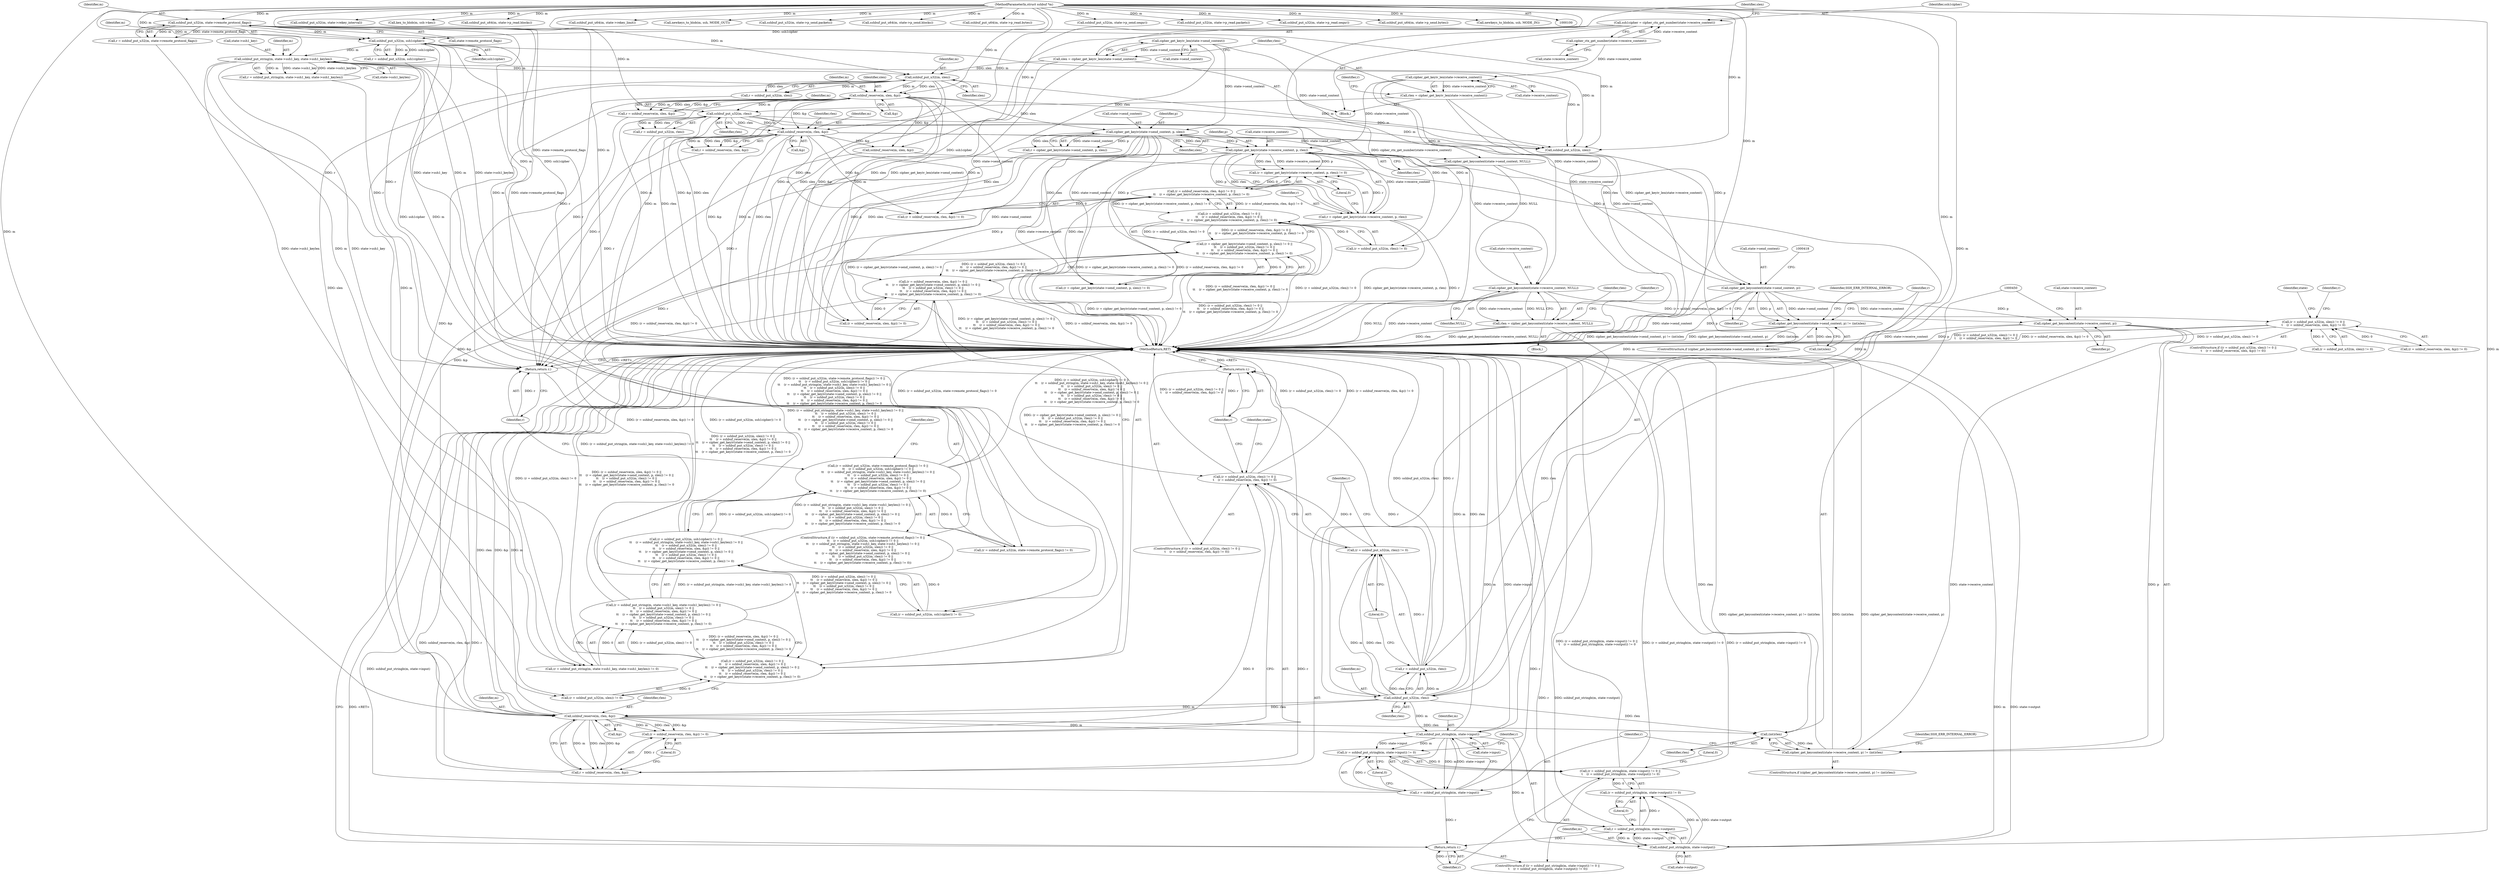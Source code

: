 digraph "0_src_3095060f479b86288e31c79ecbc5131a66bcd2f9_5@pointer" {
"1000219" [label="(Call,cipher_get_keyiv(state->receive_context, p, rlen))"];
"1000133" [label="(Call,cipher_get_keyiv_len(state->receive_context))"];
"1000121" [label="(Call,cipher_ctx_get_number(state->receive_context))"];
"1000191" [label="(Call,cipher_get_keyiv(state->send_context, p, slen))"];
"1000127" [label="(Call,cipher_get_keyiv_len(state->send_context))"];
"1000181" [label="(Call,sshbuf_reserve(m, slen, &p))"];
"1000173" [label="(Call,sshbuf_put_u32(m, slen))"];
"1000160" [label="(Call,sshbuf_put_string(m, state->ssh1_key, state->ssh1_keylen))"];
"1000152" [label="(Call,sshbuf_put_u32(m, ssh1cipher))"];
"1000142" [label="(Call,sshbuf_put_u32(m, state->remote_protocol_flags))"];
"1000102" [label="(MethodParameterIn,struct sshbuf *m)"];
"1000119" [label="(Call,ssh1cipher = cipher_ctx_get_number(state->receive_context))"];
"1000125" [label="(Call,slen = cipher_get_keyiv_len(state->send_context))"];
"1000210" [label="(Call,sshbuf_reserve(m, rlen, &p))"];
"1000202" [label="(Call,sshbuf_put_u32(m, rlen))"];
"1000131" [label="(Call,rlen = cipher_get_keyiv_len(state->receive_context))"];
"1000216" [label="(Call,(r = cipher_get_keyiv(state->receive_context, p, rlen)) != 0)"];
"1000206" [label="(Call,(r = sshbuf_reserve(m, rlen, &p)) != 0 ||\n\t\t    (r = cipher_get_keyiv(state->receive_context, p, rlen)) != 0)"];
"1000198" [label="(Call,(r = sshbuf_put_u32(m, rlen)) != 0 ||\n\t\t    (r = sshbuf_reserve(m, rlen, &p)) != 0 ||\n\t\t    (r = cipher_get_keyiv(state->receive_context, p, rlen)) != 0)"];
"1000187" [label="(Call,(r = cipher_get_keyiv(state->send_context, p, slen)) != 0 ||\n\t\t    (r = sshbuf_put_u32(m, rlen)) != 0 ||\n\t\t    (r = sshbuf_reserve(m, rlen, &p)) != 0 ||\n\t\t    (r = cipher_get_keyiv(state->receive_context, p, rlen)) != 0)"];
"1000177" [label="(Call,(r = sshbuf_reserve(m, slen, &p)) != 0 ||\n\t\t    (r = cipher_get_keyiv(state->send_context, p, slen)) != 0 ||\n\t\t    (r = sshbuf_put_u32(m, rlen)) != 0 ||\n\t\t    (r = sshbuf_reserve(m, rlen, &p)) != 0 ||\n\t\t    (r = cipher_get_keyiv(state->receive_context, p, rlen)) != 0)"];
"1000169" [label="(Call,(r = sshbuf_put_u32(m, slen)) != 0 ||\n\t\t    (r = sshbuf_reserve(m, slen, &p)) != 0 ||\n\t\t    (r = cipher_get_keyiv(state->send_context, p, slen)) != 0 ||\n\t\t    (r = sshbuf_put_u32(m, rlen)) != 0 ||\n\t\t    (r = sshbuf_reserve(m, rlen, &p)) != 0 ||\n\t\t    (r = cipher_get_keyiv(state->receive_context, p, rlen)) != 0)"];
"1000156" [label="(Call,(r = sshbuf_put_string(m, state->ssh1_key, state->ssh1_keylen)) != 0 ||\n\t\t    (r = sshbuf_put_u32(m, slen)) != 0 ||\n\t\t    (r = sshbuf_reserve(m, slen, &p)) != 0 ||\n\t\t    (r = cipher_get_keyiv(state->send_context, p, slen)) != 0 ||\n\t\t    (r = sshbuf_put_u32(m, rlen)) != 0 ||\n\t\t    (r = sshbuf_reserve(m, rlen, &p)) != 0 ||\n\t\t    (r = cipher_get_keyiv(state->receive_context, p, rlen)) != 0)"];
"1000148" [label="(Call,(r = sshbuf_put_u32(m, ssh1cipher)) != 0 ||\n\t\t    (r = sshbuf_put_string(m, state->ssh1_key, state->ssh1_keylen)) != 0 ||\n\t\t    (r = sshbuf_put_u32(m, slen)) != 0 ||\n\t\t    (r = sshbuf_reserve(m, slen, &p)) != 0 ||\n\t\t    (r = cipher_get_keyiv(state->send_context, p, slen)) != 0 ||\n\t\t    (r = sshbuf_put_u32(m, rlen)) != 0 ||\n\t\t    (r = sshbuf_reserve(m, rlen, &p)) != 0 ||\n\t\t    (r = cipher_get_keyiv(state->receive_context, p, rlen)) != 0)"];
"1000138" [label="(Call,(r = sshbuf_put_u32(m, state->remote_protocol_flags)) != 0 ||\n\t\t    (r = sshbuf_put_u32(m, ssh1cipher)) != 0 ||\n\t\t    (r = sshbuf_put_string(m, state->ssh1_key, state->ssh1_keylen)) != 0 ||\n\t\t    (r = sshbuf_put_u32(m, slen)) != 0 ||\n\t\t    (r = sshbuf_reserve(m, slen, &p)) != 0 ||\n\t\t    (r = cipher_get_keyiv(state->send_context, p, slen)) != 0 ||\n\t\t    (r = sshbuf_put_u32(m, rlen)) != 0 ||\n\t\t    (r = sshbuf_reserve(m, rlen, &p)) != 0 ||\n\t\t    (r = cipher_get_keyiv(state->receive_context, p, rlen)) != 0)"];
"1000391" [label="(Call,(r = sshbuf_put_u32(m, slen)) != 0 ||\n\t    (r = sshbuf_reserve(m, slen, &p)) != 0)"];
"1000423" [label="(Call,(r = sshbuf_put_u32(m, rlen)) != 0 ||\n\t    (r = sshbuf_reserve(m, rlen, &p)) != 0)"];
"1000217" [label="(Call,r = cipher_get_keyiv(state->receive_context, p, rlen))"];
"1000226" [label="(Return,return r;)"];
"1000385" [label="(Call,cipher_get_keycontext(state->receive_context, NULL))"];
"1000383" [label="(Call,rlen = cipher_get_keycontext(state->receive_context, NULL))"];
"1000427" [label="(Call,sshbuf_put_u32(m, rlen))"];
"1000424" [label="(Call,(r = sshbuf_put_u32(m, rlen)) != 0)"];
"1000425" [label="(Call,r = sshbuf_put_u32(m, rlen))"];
"1000440" [label="(Return,return r;)"];
"1000434" [label="(Call,sshbuf_reserve(m, rlen, &p))"];
"1000431" [label="(Call,(r = sshbuf_reserve(m, rlen, &p)) != 0)"];
"1000432" [label="(Call,r = sshbuf_reserve(m, rlen, &p))"];
"1000449" [label="(Call,(int)rlen)"];
"1000443" [label="(Call,cipher_get_keycontext(state->receive_context, p) != (int)rlen)"];
"1000459" [label="(Call,sshbuf_put_stringb(m, state->input))"];
"1000456" [label="(Call,(r = sshbuf_put_stringb(m, state->input)) != 0)"];
"1000455" [label="(Call,(r = sshbuf_put_stringb(m, state->input)) != 0 ||\n \t    (r = sshbuf_put_stringb(m, state->output)) != 0)"];
"1000457" [label="(Call,r = sshbuf_put_stringb(m, state->input))"];
"1000474" [label="(Return,return r;)"];
"1000468" [label="(Call,sshbuf_put_stringb(m, state->output))"];
"1000465" [label="(Call,(r = sshbuf_put_stringb(m, state->output)) != 0)"];
"1000466" [label="(Call,r = sshbuf_put_stringb(m, state->output))"];
"1000444" [label="(Call,cipher_get_keycontext(state->receive_context, p))"];
"1000412" [label="(Call,cipher_get_keycontext(state->send_context, p))"];
"1000411" [label="(Call,cipher_get_keycontext(state->send_context, p) != (int)slen)"];
"1000157" [label="(Call,(r = sshbuf_put_string(m, state->ssh1_key, state->ssh1_keylen)) != 0)"];
"1000441" [label="(Identifier,r)"];
"1000448" [label="(Identifier,p)"];
"1000137" [label="(ControlStructure,if ((r = sshbuf_put_u32(m, state->remote_protocol_flags)) != 0 ||\n\t\t    (r = sshbuf_put_u32(m, ssh1cipher)) != 0 ||\n\t\t    (r = sshbuf_put_string(m, state->ssh1_key, state->ssh1_keylen)) != 0 ||\n\t\t    (r = sshbuf_put_u32(m, slen)) != 0 ||\n\t\t    (r = sshbuf_reserve(m, slen, &p)) != 0 ||\n\t\t    (r = cipher_get_keyiv(state->send_context, p, slen)) != 0 ||\n\t\t    (r = sshbuf_put_u32(m, rlen)) != 0 ||\n\t\t    (r = sshbuf_reserve(m, rlen, &p)) != 0 ||\n\t\t    (r = cipher_get_keyiv(state->receive_context, p, rlen)) != 0))"];
"1000411" [label="(Call,cipher_get_keycontext(state->send_context, p) != (int)slen)"];
"1000148" [label="(Call,(r = sshbuf_put_u32(m, ssh1cipher)) != 0 ||\n\t\t    (r = sshbuf_put_string(m, state->ssh1_key, state->ssh1_keylen)) != 0 ||\n\t\t    (r = sshbuf_put_u32(m, slen)) != 0 ||\n\t\t    (r = sshbuf_reserve(m, slen, &p)) != 0 ||\n\t\t    (r = cipher_get_keyiv(state->send_context, p, slen)) != 0 ||\n\t\t    (r = sshbuf_put_u32(m, rlen)) != 0 ||\n\t\t    (r = sshbuf_reserve(m, rlen, &p)) != 0 ||\n\t\t    (r = cipher_get_keyiv(state->receive_context, p, rlen)) != 0)"];
"1000179" [label="(Call,r = sshbuf_reserve(m, slen, &p))"];
"1000227" [label="(Identifier,r)"];
"1000467" [label="(Identifier,r)"];
"1000385" [label="(Call,cipher_get_keycontext(state->receive_context, NULL))"];
"1000273" [label="(Call,sshbuf_put_u32(m, state->rekey_interval))"];
"1000413" [label="(Call,state->send_context)"];
"1000133" [label="(Call,cipher_get_keyiv_len(state->receive_context))"];
"1000165" [label="(Call,state->ssh1_keylen)"];
"1000174" [label="(Identifier,m)"];
"1000423" [label="(Call,(r = sshbuf_put_u32(m, rlen)) != 0 ||\n\t    (r = sshbuf_reserve(m, rlen, &p)) != 0)"];
"1000235" [label="(Call,kex_to_blob(m, ssh->kex))"];
"1000469" [label="(Identifier,m)"];
"1000103" [label="(Block,)"];
"1000343" [label="(Call,sshbuf_put_u64(m, state->p_read.blocks))"];
"1000208" [label="(Call,r = sshbuf_reserve(m, rlen, &p))"];
"1000173" [label="(Call,sshbuf_put_u32(m, slen))"];
"1000150" [label="(Call,r = sshbuf_put_u32(m, ssh1cipher))"];
"1000118" [label="(Block,)"];
"1000389" [label="(Identifier,NULL)"];
"1000459" [label="(Call,sshbuf_put_stringb(m, state->input))"];
"1000474" [label="(Return,return r;)"];
"1000182" [label="(Identifier,m)"];
"1000139" [label="(Call,(r = sshbuf_put_u32(m, state->remote_protocol_flags)) != 0)"];
"1000218" [label="(Identifier,r)"];
"1000223" [label="(Identifier,p)"];
"1000162" [label="(Call,state->ssh1_key)"];
"1000402" [label="(Call,sshbuf_reserve(m, slen, &p))"];
"1000126" [label="(Identifier,slen)"];
"1000138" [label="(Call,(r = sshbuf_put_u32(m, state->remote_protocol_flags)) != 0 ||\n\t\t    (r = sshbuf_put_u32(m, ssh1cipher)) != 0 ||\n\t\t    (r = sshbuf_put_string(m, state->ssh1_key, state->ssh1_keylen)) != 0 ||\n\t\t    (r = sshbuf_put_u32(m, slen)) != 0 ||\n\t\t    (r = sshbuf_reserve(m, slen, &p)) != 0 ||\n\t\t    (r = cipher_get_keyiv(state->send_context, p, slen)) != 0 ||\n\t\t    (r = sshbuf_put_u32(m, rlen)) != 0 ||\n\t\t    (r = sshbuf_reserve(m, rlen, &p)) != 0 ||\n\t\t    (r = cipher_get_keyiv(state->receive_context, p, rlen)) != 0)"];
"1000445" [label="(Call,state->receive_context)"];
"1000456" [label="(Call,(r = sshbuf_put_stringb(m, state->input)) != 0)"];
"1000383" [label="(Call,rlen = cipher_get_keycontext(state->receive_context, NULL))"];
"1000454" [label="(ControlStructure,if ((r = sshbuf_put_stringb(m, state->input)) != 0 ||\n \t    (r = sshbuf_put_stringb(m, state->output)) != 0))"];
"1000394" [label="(Identifier,r)"];
"1000465" [label="(Call,(r = sshbuf_put_stringb(m, state->output)) != 0)"];
"1000169" [label="(Call,(r = sshbuf_put_u32(m, slen)) != 0 ||\n\t\t    (r = sshbuf_reserve(m, slen, &p)) != 0 ||\n\t\t    (r = cipher_get_keyiv(state->send_context, p, slen)) != 0 ||\n\t\t    (r = sshbuf_put_u32(m, rlen)) != 0 ||\n\t\t    (r = sshbuf_reserve(m, rlen, &p)) != 0 ||\n\t\t    (r = cipher_get_keyiv(state->receive_context, p, rlen)) != 0)"];
"1000160" [label="(Call,sshbuf_put_string(m, state->ssh1_key, state->ssh1_keylen))"];
"1000263" [label="(Call,sshbuf_put_u64(m, state->rekey_limit))"];
"1000390" [label="(ControlStructure,if ((r = sshbuf_put_u32(m, slen)) != 0 ||\n\t    (r = sshbuf_reserve(m, slen, &p)) != 0))"];
"1000217" [label="(Call,r = cipher_get_keyiv(state->receive_context, p, rlen))"];
"1000461" [label="(Call,state->input)"];
"1000125" [label="(Call,slen = cipher_get_keyiv_len(state->send_context))"];
"1000245" [label="(Call,newkeys_to_blob(m, ssh, MODE_OUT))"];
"1000204" [label="(Identifier,rlen)"];
"1000161" [label="(Identifier,m)"];
"1000449" [label="(Call,(int)rlen)"];
"1000437" [label="(Call,&p)"];
"1000127" [label="(Call,cipher_get_keyiv_len(state->send_context))"];
"1000196" [label="(Identifier,slen)"];
"1000181" [label="(Call,sshbuf_reserve(m, slen, &p))"];
"1000212" [label="(Identifier,rlen)"];
"1000191" [label="(Call,cipher_get_keyiv(state->send_context, p, slen))"];
"1000307" [label="(Call,sshbuf_put_u32(m, state->p_send.packets))"];
"1000295" [label="(Call,sshbuf_put_u64(m, state->p_send.blocks))"];
"1000225" [label="(Literal,0)"];
"1000195" [label="(Identifier,p)"];
"1000477" [label="(Literal,0)"];
"1000156" [label="(Call,(r = sshbuf_put_string(m, state->ssh1_key, state->ssh1_keylen)) != 0 ||\n\t\t    (r = sshbuf_put_u32(m, slen)) != 0 ||\n\t\t    (r = sshbuf_reserve(m, slen, &p)) != 0 ||\n\t\t    (r = cipher_get_keyiv(state->send_context, p, slen)) != 0 ||\n\t\t    (r = sshbuf_put_u32(m, rlen)) != 0 ||\n\t\t    (r = sshbuf_reserve(m, rlen, &p)) != 0 ||\n\t\t    (r = cipher_get_keyiv(state->receive_context, p, rlen)) != 0)"];
"1000473" [label="(Literal,0)"];
"1000203" [label="(Identifier,m)"];
"1000421" [label="(Identifier,SSH_ERR_INTERNAL_ERROR)"];
"1000170" [label="(Call,(r = sshbuf_put_u32(m, slen)) != 0)"];
"1000377" [label="(Identifier,slen)"];
"1000192" [label="(Call,state->send_context)"];
"1000444" [label="(Call,cipher_get_keycontext(state->receive_context, p))"];
"1000140" [label="(Call,r = sshbuf_put_u32(m, state->remote_protocol_flags))"];
"1000436" [label="(Identifier,rlen)"];
"1000158" [label="(Call,r = sshbuf_put_string(m, state->ssh1_key, state->ssh1_keylen))"];
"1000460" [label="(Identifier,m)"];
"1000141" [label="(Identifier,r)"];
"1000202" [label="(Call,sshbuf_put_u32(m, rlen))"];
"1000153" [label="(Identifier,m)"];
"1000171" [label="(Call,r = sshbuf_put_u32(m, slen))"];
"1000149" [label="(Call,(r = sshbuf_put_u32(m, ssh1cipher)) != 0)"];
"1000122" [label="(Call,state->receive_context)"];
"1000210" [label="(Call,sshbuf_reserve(m, rlen, &p))"];
"1000154" [label="(Identifier,ssh1cipher)"];
"1000428" [label="(Identifier,m)"];
"1000102" [label="(MethodParameterIn,struct sshbuf *m)"];
"1000134" [label="(Call,state->receive_context)"];
"1000143" [label="(Identifier,m)"];
"1000366" [label="(Call,sshbuf_put_u64(m, state->p_read.bytes))"];
"1000219" [label="(Call,cipher_get_keyiv(state->receive_context, p, rlen))"];
"1000422" [label="(ControlStructure,if ((r = sshbuf_put_u32(m, rlen)) != 0 ||\n\t    (r = sshbuf_reserve(m, rlen, &p)) != 0))"];
"1000470" [label="(Call,state->output)"];
"1000442" [label="(ControlStructure,if (cipher_get_keycontext(state->receive_context, p) != (int)rlen))"];
"1000283" [label="(Call,sshbuf_put_u32(m, state->p_send.seqnr))"];
"1000431" [label="(Call,(r = sshbuf_reserve(m, rlen, &p)) != 0)"];
"1000120" [label="(Identifier,ssh1cipher)"];
"1000391" [label="(Call,(r = sshbuf_put_u32(m, slen)) != 0 ||\n\t    (r = sshbuf_reserve(m, slen, &p)) != 0)"];
"1000414" [label="(Identifier,state)"];
"1000189" [label="(Call,r = cipher_get_keyiv(state->send_context, p, slen))"];
"1000142" [label="(Call,sshbuf_put_u32(m, state->remote_protocol_flags))"];
"1000198" [label="(Call,(r = sshbuf_put_u32(m, rlen)) != 0 ||\n\t\t    (r = sshbuf_reserve(m, rlen, &p)) != 0 ||\n\t\t    (r = cipher_get_keyiv(state->receive_context, p, rlen)) != 0)"];
"1000432" [label="(Call,r = sshbuf_reserve(m, rlen, &p))"];
"1000424" [label="(Call,(r = sshbuf_put_u32(m, rlen)) != 0)"];
"1000152" [label="(Call,sshbuf_put_u32(m, ssh1cipher))"];
"1000426" [label="(Identifier,r)"];
"1000458" [label="(Identifier,r)"];
"1000427" [label="(Call,sshbuf_put_u32(m, rlen))"];
"1000440" [label="(Return,return r;)"];
"1000121" [label="(Call,cipher_ctx_get_number(state->receive_context))"];
"1000119" [label="(Call,ssh1cipher = cipher_ctx_get_number(state->receive_context))"];
"1000434" [label="(Call,sshbuf_reserve(m, rlen, &p))"];
"1000183" [label="(Identifier,slen)"];
"1000386" [label="(Call,state->receive_context)"];
"1000451" [label="(Identifier,rlen)"];
"1000384" [label="(Identifier,rlen)"];
"1000466" [label="(Call,r = sshbuf_put_stringb(m, state->output))"];
"1000211" [label="(Identifier,m)"];
"1000128" [label="(Call,state->send_context)"];
"1000206" [label="(Call,(r = sshbuf_reserve(m, rlen, &p)) != 0 ||\n\t\t    (r = cipher_get_keyiv(state->receive_context, p, rlen)) != 0)"];
"1000453" [label="(Identifier,SSH_ERR_INTERNAL_ERROR)"];
"1000392" [label="(Call,(r = sshbuf_put_u32(m, slen)) != 0)"];
"1000410" [label="(ControlStructure,if (cipher_get_keycontext(state->send_context, p) != (int)slen))"];
"1000184" [label="(Call,&p)"];
"1000429" [label="(Identifier,rlen)"];
"1000213" [label="(Call,&p)"];
"1000455" [label="(Call,(r = sshbuf_put_stringb(m, state->input)) != 0 ||\n \t    (r = sshbuf_put_stringb(m, state->output)) != 0)"];
"1000224" [label="(Identifier,rlen)"];
"1000443" [label="(Call,cipher_get_keycontext(state->receive_context, p) != (int)rlen)"];
"1000226" [label="(Return,return r;)"];
"1000355" [label="(Call,sshbuf_put_u32(m, state->p_read.packets))"];
"1000433" [label="(Identifier,r)"];
"1000216" [label="(Call,(r = cipher_get_keyiv(state->receive_context, p, rlen)) != 0)"];
"1000425" [label="(Call,r = sshbuf_put_u32(m, rlen))"];
"1000439" [label="(Literal,0)"];
"1000178" [label="(Call,(r = sshbuf_reserve(m, slen, &p)) != 0)"];
"1000478" [label="(MethodReturn,RET)"];
"1000475" [label="(Identifier,r)"];
"1000132" [label="(Identifier,rlen)"];
"1000199" [label="(Call,(r = sshbuf_put_u32(m, rlen)) != 0)"];
"1000446" [label="(Identifier,state)"];
"1000144" [label="(Call,state->remote_protocol_flags)"];
"1000177" [label="(Call,(r = sshbuf_reserve(m, slen, &p)) != 0 ||\n\t\t    (r = cipher_get_keyiv(state->send_context, p, slen)) != 0 ||\n\t\t    (r = sshbuf_put_u32(m, rlen)) != 0 ||\n\t\t    (r = sshbuf_reserve(m, rlen, &p)) != 0 ||\n\t\t    (r = cipher_get_keyiv(state->receive_context, p, rlen)) != 0)"];
"1000399" [label="(Call,(r = sshbuf_reserve(m, slen, &p)) != 0)"];
"1000188" [label="(Call,(r = cipher_get_keyiv(state->send_context, p, slen)) != 0)"];
"1000464" [label="(Literal,0)"];
"1000417" [label="(Call,(int)slen)"];
"1000409" [label="(Identifier,r)"];
"1000187" [label="(Call,(r = cipher_get_keyiv(state->send_context, p, slen)) != 0 ||\n\t\t    (r = sshbuf_put_u32(m, rlen)) != 0 ||\n\t\t    (r = sshbuf_reserve(m, rlen, &p)) != 0 ||\n\t\t    (r = cipher_get_keyiv(state->receive_context, p, rlen)) != 0)"];
"1000131" [label="(Call,rlen = cipher_get_keyiv_len(state->receive_context))"];
"1000220" [label="(Call,state->receive_context)"];
"1000200" [label="(Call,r = sshbuf_put_u32(m, rlen))"];
"1000430" [label="(Literal,0)"];
"1000207" [label="(Call,(r = sshbuf_reserve(m, rlen, &p)) != 0)"];
"1000416" [label="(Identifier,p)"];
"1000175" [label="(Identifier,slen)"];
"1000331" [label="(Call,sshbuf_put_u32(m, state->p_read.seqnr))"];
"1000412" [label="(Call,cipher_get_keycontext(state->send_context, p))"];
"1000468" [label="(Call,sshbuf_put_stringb(m, state->output))"];
"1000395" [label="(Call,sshbuf_put_u32(m, slen))"];
"1000378" [label="(Call,cipher_get_keycontext(state->send_context, NULL))"];
"1000435" [label="(Identifier,m)"];
"1000319" [label="(Call,sshbuf_put_u64(m, state->p_send.bytes))"];
"1000254" [label="(Call,newkeys_to_blob(m, ssh, MODE_IN))"];
"1000457" [label="(Call,r = sshbuf_put_stringb(m, state->input))"];
"1000219" -> "1000217"  [label="AST: "];
"1000219" -> "1000224"  [label="CFG: "];
"1000220" -> "1000219"  [label="AST: "];
"1000223" -> "1000219"  [label="AST: "];
"1000224" -> "1000219"  [label="AST: "];
"1000217" -> "1000219"  [label="CFG: "];
"1000219" -> "1000478"  [label="DDG: p"];
"1000219" -> "1000478"  [label="DDG: state->receive_context"];
"1000219" -> "1000478"  [label="DDG: rlen"];
"1000219" -> "1000216"  [label="DDG: state->receive_context"];
"1000219" -> "1000216"  [label="DDG: p"];
"1000219" -> "1000216"  [label="DDG: rlen"];
"1000219" -> "1000217"  [label="DDG: state->receive_context"];
"1000219" -> "1000217"  [label="DDG: p"];
"1000219" -> "1000217"  [label="DDG: rlen"];
"1000133" -> "1000219"  [label="DDG: state->receive_context"];
"1000191" -> "1000219"  [label="DDG: p"];
"1000210" -> "1000219"  [label="DDG: rlen"];
"1000219" -> "1000385"  [label="DDG: state->receive_context"];
"1000219" -> "1000412"  [label="DDG: p"];
"1000133" -> "1000131"  [label="AST: "];
"1000133" -> "1000134"  [label="CFG: "];
"1000134" -> "1000133"  [label="AST: "];
"1000131" -> "1000133"  [label="CFG: "];
"1000133" -> "1000478"  [label="DDG: state->receive_context"];
"1000133" -> "1000131"  [label="DDG: state->receive_context"];
"1000121" -> "1000133"  [label="DDG: state->receive_context"];
"1000133" -> "1000385"  [label="DDG: state->receive_context"];
"1000121" -> "1000119"  [label="AST: "];
"1000121" -> "1000122"  [label="CFG: "];
"1000122" -> "1000121"  [label="AST: "];
"1000119" -> "1000121"  [label="CFG: "];
"1000121" -> "1000119"  [label="DDG: state->receive_context"];
"1000191" -> "1000189"  [label="AST: "];
"1000191" -> "1000196"  [label="CFG: "];
"1000192" -> "1000191"  [label="AST: "];
"1000195" -> "1000191"  [label="AST: "];
"1000196" -> "1000191"  [label="AST: "];
"1000189" -> "1000191"  [label="CFG: "];
"1000191" -> "1000478"  [label="DDG: p"];
"1000191" -> "1000478"  [label="DDG: slen"];
"1000191" -> "1000478"  [label="DDG: state->send_context"];
"1000191" -> "1000188"  [label="DDG: state->send_context"];
"1000191" -> "1000188"  [label="DDG: p"];
"1000191" -> "1000188"  [label="DDG: slen"];
"1000191" -> "1000189"  [label="DDG: state->send_context"];
"1000191" -> "1000189"  [label="DDG: p"];
"1000191" -> "1000189"  [label="DDG: slen"];
"1000127" -> "1000191"  [label="DDG: state->send_context"];
"1000181" -> "1000191"  [label="DDG: slen"];
"1000191" -> "1000378"  [label="DDG: state->send_context"];
"1000191" -> "1000412"  [label="DDG: p"];
"1000127" -> "1000125"  [label="AST: "];
"1000127" -> "1000128"  [label="CFG: "];
"1000128" -> "1000127"  [label="AST: "];
"1000125" -> "1000127"  [label="CFG: "];
"1000127" -> "1000478"  [label="DDG: state->send_context"];
"1000127" -> "1000125"  [label="DDG: state->send_context"];
"1000127" -> "1000378"  [label="DDG: state->send_context"];
"1000181" -> "1000179"  [label="AST: "];
"1000181" -> "1000184"  [label="CFG: "];
"1000182" -> "1000181"  [label="AST: "];
"1000183" -> "1000181"  [label="AST: "];
"1000184" -> "1000181"  [label="AST: "];
"1000179" -> "1000181"  [label="CFG: "];
"1000181" -> "1000478"  [label="DDG: m"];
"1000181" -> "1000478"  [label="DDG: &p"];
"1000181" -> "1000478"  [label="DDG: slen"];
"1000181" -> "1000178"  [label="DDG: m"];
"1000181" -> "1000178"  [label="DDG: slen"];
"1000181" -> "1000178"  [label="DDG: &p"];
"1000181" -> "1000179"  [label="DDG: m"];
"1000181" -> "1000179"  [label="DDG: slen"];
"1000181" -> "1000179"  [label="DDG: &p"];
"1000173" -> "1000181"  [label="DDG: m"];
"1000173" -> "1000181"  [label="DDG: slen"];
"1000102" -> "1000181"  [label="DDG: m"];
"1000181" -> "1000202"  [label="DDG: m"];
"1000181" -> "1000210"  [label="DDG: &p"];
"1000181" -> "1000395"  [label="DDG: m"];
"1000181" -> "1000402"  [label="DDG: &p"];
"1000181" -> "1000434"  [label="DDG: &p"];
"1000173" -> "1000171"  [label="AST: "];
"1000173" -> "1000175"  [label="CFG: "];
"1000174" -> "1000173"  [label="AST: "];
"1000175" -> "1000173"  [label="AST: "];
"1000171" -> "1000173"  [label="CFG: "];
"1000173" -> "1000478"  [label="DDG: m"];
"1000173" -> "1000478"  [label="DDG: slen"];
"1000173" -> "1000170"  [label="DDG: m"];
"1000173" -> "1000170"  [label="DDG: slen"];
"1000173" -> "1000171"  [label="DDG: m"];
"1000173" -> "1000171"  [label="DDG: slen"];
"1000160" -> "1000173"  [label="DDG: m"];
"1000102" -> "1000173"  [label="DDG: m"];
"1000125" -> "1000173"  [label="DDG: slen"];
"1000173" -> "1000395"  [label="DDG: m"];
"1000160" -> "1000158"  [label="AST: "];
"1000160" -> "1000165"  [label="CFG: "];
"1000161" -> "1000160"  [label="AST: "];
"1000162" -> "1000160"  [label="AST: "];
"1000165" -> "1000160"  [label="AST: "];
"1000158" -> "1000160"  [label="CFG: "];
"1000160" -> "1000478"  [label="DDG: state->ssh1_key"];
"1000160" -> "1000478"  [label="DDG: m"];
"1000160" -> "1000478"  [label="DDG: state->ssh1_keylen"];
"1000160" -> "1000157"  [label="DDG: m"];
"1000160" -> "1000157"  [label="DDG: state->ssh1_key"];
"1000160" -> "1000157"  [label="DDG: state->ssh1_keylen"];
"1000160" -> "1000158"  [label="DDG: m"];
"1000160" -> "1000158"  [label="DDG: state->ssh1_key"];
"1000160" -> "1000158"  [label="DDG: state->ssh1_keylen"];
"1000152" -> "1000160"  [label="DDG: m"];
"1000102" -> "1000160"  [label="DDG: m"];
"1000160" -> "1000395"  [label="DDG: m"];
"1000152" -> "1000150"  [label="AST: "];
"1000152" -> "1000154"  [label="CFG: "];
"1000153" -> "1000152"  [label="AST: "];
"1000154" -> "1000152"  [label="AST: "];
"1000150" -> "1000152"  [label="CFG: "];
"1000152" -> "1000478"  [label="DDG: m"];
"1000152" -> "1000478"  [label="DDG: ssh1cipher"];
"1000152" -> "1000149"  [label="DDG: m"];
"1000152" -> "1000149"  [label="DDG: ssh1cipher"];
"1000152" -> "1000150"  [label="DDG: m"];
"1000152" -> "1000150"  [label="DDG: ssh1cipher"];
"1000142" -> "1000152"  [label="DDG: m"];
"1000102" -> "1000152"  [label="DDG: m"];
"1000119" -> "1000152"  [label="DDG: ssh1cipher"];
"1000152" -> "1000395"  [label="DDG: m"];
"1000142" -> "1000140"  [label="AST: "];
"1000142" -> "1000144"  [label="CFG: "];
"1000143" -> "1000142"  [label="AST: "];
"1000144" -> "1000142"  [label="AST: "];
"1000140" -> "1000142"  [label="CFG: "];
"1000142" -> "1000478"  [label="DDG: state->remote_protocol_flags"];
"1000142" -> "1000478"  [label="DDG: m"];
"1000142" -> "1000139"  [label="DDG: m"];
"1000142" -> "1000139"  [label="DDG: state->remote_protocol_flags"];
"1000142" -> "1000140"  [label="DDG: m"];
"1000142" -> "1000140"  [label="DDG: state->remote_protocol_flags"];
"1000102" -> "1000142"  [label="DDG: m"];
"1000142" -> "1000395"  [label="DDG: m"];
"1000102" -> "1000100"  [label="AST: "];
"1000102" -> "1000478"  [label="DDG: m"];
"1000102" -> "1000202"  [label="DDG: m"];
"1000102" -> "1000210"  [label="DDG: m"];
"1000102" -> "1000235"  [label="DDG: m"];
"1000102" -> "1000245"  [label="DDG: m"];
"1000102" -> "1000254"  [label="DDG: m"];
"1000102" -> "1000263"  [label="DDG: m"];
"1000102" -> "1000273"  [label="DDG: m"];
"1000102" -> "1000283"  [label="DDG: m"];
"1000102" -> "1000295"  [label="DDG: m"];
"1000102" -> "1000307"  [label="DDG: m"];
"1000102" -> "1000319"  [label="DDG: m"];
"1000102" -> "1000331"  [label="DDG: m"];
"1000102" -> "1000343"  [label="DDG: m"];
"1000102" -> "1000355"  [label="DDG: m"];
"1000102" -> "1000366"  [label="DDG: m"];
"1000102" -> "1000395"  [label="DDG: m"];
"1000102" -> "1000402"  [label="DDG: m"];
"1000102" -> "1000427"  [label="DDG: m"];
"1000102" -> "1000434"  [label="DDG: m"];
"1000102" -> "1000459"  [label="DDG: m"];
"1000102" -> "1000468"  [label="DDG: m"];
"1000119" -> "1000118"  [label="AST: "];
"1000120" -> "1000119"  [label="AST: "];
"1000126" -> "1000119"  [label="CFG: "];
"1000119" -> "1000478"  [label="DDG: cipher_ctx_get_number(state->receive_context)"];
"1000119" -> "1000478"  [label="DDG: ssh1cipher"];
"1000125" -> "1000118"  [label="AST: "];
"1000126" -> "1000125"  [label="AST: "];
"1000132" -> "1000125"  [label="CFG: "];
"1000125" -> "1000478"  [label="DDG: slen"];
"1000125" -> "1000478"  [label="DDG: cipher_get_keyiv_len(state->send_context)"];
"1000210" -> "1000208"  [label="AST: "];
"1000210" -> "1000213"  [label="CFG: "];
"1000211" -> "1000210"  [label="AST: "];
"1000212" -> "1000210"  [label="AST: "];
"1000213" -> "1000210"  [label="AST: "];
"1000208" -> "1000210"  [label="CFG: "];
"1000210" -> "1000478"  [label="DDG: rlen"];
"1000210" -> "1000478"  [label="DDG: &p"];
"1000210" -> "1000478"  [label="DDG: m"];
"1000210" -> "1000207"  [label="DDG: m"];
"1000210" -> "1000207"  [label="DDG: rlen"];
"1000210" -> "1000207"  [label="DDG: &p"];
"1000210" -> "1000208"  [label="DDG: m"];
"1000210" -> "1000208"  [label="DDG: rlen"];
"1000210" -> "1000208"  [label="DDG: &p"];
"1000202" -> "1000210"  [label="DDG: m"];
"1000202" -> "1000210"  [label="DDG: rlen"];
"1000210" -> "1000395"  [label="DDG: m"];
"1000210" -> "1000402"  [label="DDG: &p"];
"1000210" -> "1000434"  [label="DDG: &p"];
"1000202" -> "1000200"  [label="AST: "];
"1000202" -> "1000204"  [label="CFG: "];
"1000203" -> "1000202"  [label="AST: "];
"1000204" -> "1000202"  [label="AST: "];
"1000200" -> "1000202"  [label="CFG: "];
"1000202" -> "1000478"  [label="DDG: m"];
"1000202" -> "1000478"  [label="DDG: rlen"];
"1000202" -> "1000199"  [label="DDG: m"];
"1000202" -> "1000199"  [label="DDG: rlen"];
"1000202" -> "1000200"  [label="DDG: m"];
"1000202" -> "1000200"  [label="DDG: rlen"];
"1000131" -> "1000202"  [label="DDG: rlen"];
"1000202" -> "1000395"  [label="DDG: m"];
"1000131" -> "1000118"  [label="AST: "];
"1000132" -> "1000131"  [label="AST: "];
"1000141" -> "1000131"  [label="CFG: "];
"1000131" -> "1000478"  [label="DDG: rlen"];
"1000131" -> "1000478"  [label="DDG: cipher_get_keyiv_len(state->receive_context)"];
"1000216" -> "1000206"  [label="AST: "];
"1000216" -> "1000225"  [label="CFG: "];
"1000217" -> "1000216"  [label="AST: "];
"1000225" -> "1000216"  [label="AST: "];
"1000206" -> "1000216"  [label="CFG: "];
"1000216" -> "1000206"  [label="DDG: 0"];
"1000217" -> "1000216"  [label="DDG: r"];
"1000206" -> "1000198"  [label="AST: "];
"1000206" -> "1000207"  [label="CFG: "];
"1000207" -> "1000206"  [label="AST: "];
"1000198" -> "1000206"  [label="CFG: "];
"1000206" -> "1000478"  [label="DDG: (r = cipher_get_keyiv(state->receive_context, p, rlen)) != 0"];
"1000206" -> "1000478"  [label="DDG: (r = sshbuf_reserve(m, rlen, &p)) != 0"];
"1000206" -> "1000198"  [label="DDG: (r = sshbuf_reserve(m, rlen, &p)) != 0"];
"1000206" -> "1000198"  [label="DDG: (r = cipher_get_keyiv(state->receive_context, p, rlen)) != 0"];
"1000207" -> "1000206"  [label="DDG: 0"];
"1000206" -> "1000423"  [label="DDG: (r = sshbuf_reserve(m, rlen, &p)) != 0"];
"1000198" -> "1000187"  [label="AST: "];
"1000198" -> "1000199"  [label="CFG: "];
"1000199" -> "1000198"  [label="AST: "];
"1000187" -> "1000198"  [label="CFG: "];
"1000198" -> "1000478"  [label="DDG: (r = sshbuf_reserve(m, rlen, &p)) != 0 ||\n\t\t    (r = cipher_get_keyiv(state->receive_context, p, rlen)) != 0"];
"1000198" -> "1000478"  [label="DDG: (r = sshbuf_put_u32(m, rlen)) != 0"];
"1000198" -> "1000187"  [label="DDG: (r = sshbuf_put_u32(m, rlen)) != 0"];
"1000198" -> "1000187"  [label="DDG: (r = sshbuf_reserve(m, rlen, &p)) != 0 ||\n\t\t    (r = cipher_get_keyiv(state->receive_context, p, rlen)) != 0"];
"1000199" -> "1000198"  [label="DDG: 0"];
"1000187" -> "1000177"  [label="AST: "];
"1000187" -> "1000188"  [label="CFG: "];
"1000188" -> "1000187"  [label="AST: "];
"1000177" -> "1000187"  [label="CFG: "];
"1000187" -> "1000478"  [label="DDG: (r = cipher_get_keyiv(state->send_context, p, slen)) != 0"];
"1000187" -> "1000478"  [label="DDG: (r = sshbuf_put_u32(m, rlen)) != 0 ||\n\t\t    (r = sshbuf_reserve(m, rlen, &p)) != 0 ||\n\t\t    (r = cipher_get_keyiv(state->receive_context, p, rlen)) != 0"];
"1000187" -> "1000177"  [label="DDG: (r = cipher_get_keyiv(state->send_context, p, slen)) != 0"];
"1000187" -> "1000177"  [label="DDG: (r = sshbuf_put_u32(m, rlen)) != 0 ||\n\t\t    (r = sshbuf_reserve(m, rlen, &p)) != 0 ||\n\t\t    (r = cipher_get_keyiv(state->receive_context, p, rlen)) != 0"];
"1000188" -> "1000187"  [label="DDG: 0"];
"1000177" -> "1000169"  [label="AST: "];
"1000177" -> "1000178"  [label="CFG: "];
"1000178" -> "1000177"  [label="AST: "];
"1000169" -> "1000177"  [label="CFG: "];
"1000177" -> "1000478"  [label="DDG: (r = sshbuf_reserve(m, slen, &p)) != 0"];
"1000177" -> "1000478"  [label="DDG: (r = cipher_get_keyiv(state->send_context, p, slen)) != 0 ||\n\t\t    (r = sshbuf_put_u32(m, rlen)) != 0 ||\n\t\t    (r = sshbuf_reserve(m, rlen, &p)) != 0 ||\n\t\t    (r = cipher_get_keyiv(state->receive_context, p, rlen)) != 0"];
"1000177" -> "1000169"  [label="DDG: (r = sshbuf_reserve(m, slen, &p)) != 0"];
"1000177" -> "1000169"  [label="DDG: (r = cipher_get_keyiv(state->send_context, p, slen)) != 0 ||\n\t\t    (r = sshbuf_put_u32(m, rlen)) != 0 ||\n\t\t    (r = sshbuf_reserve(m, rlen, &p)) != 0 ||\n\t\t    (r = cipher_get_keyiv(state->receive_context, p, rlen)) != 0"];
"1000178" -> "1000177"  [label="DDG: 0"];
"1000177" -> "1000391"  [label="DDG: (r = sshbuf_reserve(m, slen, &p)) != 0"];
"1000169" -> "1000156"  [label="AST: "];
"1000169" -> "1000170"  [label="CFG: "];
"1000170" -> "1000169"  [label="AST: "];
"1000156" -> "1000169"  [label="CFG: "];
"1000169" -> "1000478"  [label="DDG: (r = sshbuf_reserve(m, slen, &p)) != 0 ||\n\t\t    (r = cipher_get_keyiv(state->send_context, p, slen)) != 0 ||\n\t\t    (r = sshbuf_put_u32(m, rlen)) != 0 ||\n\t\t    (r = sshbuf_reserve(m, rlen, &p)) != 0 ||\n\t\t    (r = cipher_get_keyiv(state->receive_context, p, rlen)) != 0"];
"1000169" -> "1000478"  [label="DDG: (r = sshbuf_put_u32(m, slen)) != 0"];
"1000169" -> "1000156"  [label="DDG: (r = sshbuf_put_u32(m, slen)) != 0"];
"1000169" -> "1000156"  [label="DDG: (r = sshbuf_reserve(m, slen, &p)) != 0 ||\n\t\t    (r = cipher_get_keyiv(state->send_context, p, slen)) != 0 ||\n\t\t    (r = sshbuf_put_u32(m, rlen)) != 0 ||\n\t\t    (r = sshbuf_reserve(m, rlen, &p)) != 0 ||\n\t\t    (r = cipher_get_keyiv(state->receive_context, p, rlen)) != 0"];
"1000170" -> "1000169"  [label="DDG: 0"];
"1000156" -> "1000148"  [label="AST: "];
"1000156" -> "1000157"  [label="CFG: "];
"1000157" -> "1000156"  [label="AST: "];
"1000148" -> "1000156"  [label="CFG: "];
"1000156" -> "1000478"  [label="DDG: (r = sshbuf_put_u32(m, slen)) != 0 ||\n\t\t    (r = sshbuf_reserve(m, slen, &p)) != 0 ||\n\t\t    (r = cipher_get_keyiv(state->send_context, p, slen)) != 0 ||\n\t\t    (r = sshbuf_put_u32(m, rlen)) != 0 ||\n\t\t    (r = sshbuf_reserve(m, rlen, &p)) != 0 ||\n\t\t    (r = cipher_get_keyiv(state->receive_context, p, rlen)) != 0"];
"1000156" -> "1000478"  [label="DDG: (r = sshbuf_put_string(m, state->ssh1_key, state->ssh1_keylen)) != 0"];
"1000156" -> "1000148"  [label="DDG: (r = sshbuf_put_string(m, state->ssh1_key, state->ssh1_keylen)) != 0"];
"1000156" -> "1000148"  [label="DDG: (r = sshbuf_put_u32(m, slen)) != 0 ||\n\t\t    (r = sshbuf_reserve(m, slen, &p)) != 0 ||\n\t\t    (r = cipher_get_keyiv(state->send_context, p, slen)) != 0 ||\n\t\t    (r = sshbuf_put_u32(m, rlen)) != 0 ||\n\t\t    (r = sshbuf_reserve(m, rlen, &p)) != 0 ||\n\t\t    (r = cipher_get_keyiv(state->receive_context, p, rlen)) != 0"];
"1000157" -> "1000156"  [label="DDG: 0"];
"1000148" -> "1000138"  [label="AST: "];
"1000148" -> "1000149"  [label="CFG: "];
"1000149" -> "1000148"  [label="AST: "];
"1000138" -> "1000148"  [label="CFG: "];
"1000148" -> "1000478"  [label="DDG: (r = sshbuf_put_u32(m, ssh1cipher)) != 0"];
"1000148" -> "1000478"  [label="DDG: (r = sshbuf_put_string(m, state->ssh1_key, state->ssh1_keylen)) != 0 ||\n\t\t    (r = sshbuf_put_u32(m, slen)) != 0 ||\n\t\t    (r = sshbuf_reserve(m, slen, &p)) != 0 ||\n\t\t    (r = cipher_get_keyiv(state->send_context, p, slen)) != 0 ||\n\t\t    (r = sshbuf_put_u32(m, rlen)) != 0 ||\n\t\t    (r = sshbuf_reserve(m, rlen, &p)) != 0 ||\n\t\t    (r = cipher_get_keyiv(state->receive_context, p, rlen)) != 0"];
"1000148" -> "1000138"  [label="DDG: (r = sshbuf_put_u32(m, ssh1cipher)) != 0"];
"1000148" -> "1000138"  [label="DDG: (r = sshbuf_put_string(m, state->ssh1_key, state->ssh1_keylen)) != 0 ||\n\t\t    (r = sshbuf_put_u32(m, slen)) != 0 ||\n\t\t    (r = sshbuf_reserve(m, slen, &p)) != 0 ||\n\t\t    (r = cipher_get_keyiv(state->send_context, p, slen)) != 0 ||\n\t\t    (r = sshbuf_put_u32(m, rlen)) != 0 ||\n\t\t    (r = sshbuf_reserve(m, rlen, &p)) != 0 ||\n\t\t    (r = cipher_get_keyiv(state->receive_context, p, rlen)) != 0"];
"1000149" -> "1000148"  [label="DDG: 0"];
"1000138" -> "1000137"  [label="AST: "];
"1000138" -> "1000139"  [label="CFG: "];
"1000139" -> "1000138"  [label="AST: "];
"1000227" -> "1000138"  [label="CFG: "];
"1000377" -> "1000138"  [label="CFG: "];
"1000138" -> "1000478"  [label="DDG: (r = sshbuf_put_u32(m, state->remote_protocol_flags)) != 0"];
"1000138" -> "1000478"  [label="DDG: (r = sshbuf_put_u32(m, ssh1cipher)) != 0 ||\n\t\t    (r = sshbuf_put_string(m, state->ssh1_key, state->ssh1_keylen)) != 0 ||\n\t\t    (r = sshbuf_put_u32(m, slen)) != 0 ||\n\t\t    (r = sshbuf_reserve(m, slen, &p)) != 0 ||\n\t\t    (r = cipher_get_keyiv(state->send_context, p, slen)) != 0 ||\n\t\t    (r = sshbuf_put_u32(m, rlen)) != 0 ||\n\t\t    (r = sshbuf_reserve(m, rlen, &p)) != 0 ||\n\t\t    (r = cipher_get_keyiv(state->receive_context, p, rlen)) != 0"];
"1000138" -> "1000478"  [label="DDG: (r = sshbuf_put_u32(m, state->remote_protocol_flags)) != 0 ||\n\t\t    (r = sshbuf_put_u32(m, ssh1cipher)) != 0 ||\n\t\t    (r = sshbuf_put_string(m, state->ssh1_key, state->ssh1_keylen)) != 0 ||\n\t\t    (r = sshbuf_put_u32(m, slen)) != 0 ||\n\t\t    (r = sshbuf_reserve(m, slen, &p)) != 0 ||\n\t\t    (r = cipher_get_keyiv(state->send_context, p, slen)) != 0 ||\n\t\t    (r = sshbuf_put_u32(m, rlen)) != 0 ||\n\t\t    (r = sshbuf_reserve(m, rlen, &p)) != 0 ||\n\t\t    (r = cipher_get_keyiv(state->receive_context, p, rlen)) != 0"];
"1000139" -> "1000138"  [label="DDG: 0"];
"1000391" -> "1000390"  [label="AST: "];
"1000391" -> "1000392"  [label="CFG: "];
"1000391" -> "1000399"  [label="CFG: "];
"1000392" -> "1000391"  [label="AST: "];
"1000399" -> "1000391"  [label="AST: "];
"1000409" -> "1000391"  [label="CFG: "];
"1000414" -> "1000391"  [label="CFG: "];
"1000391" -> "1000478"  [label="DDG: (r = sshbuf_put_u32(m, slen)) != 0"];
"1000391" -> "1000478"  [label="DDG: (r = sshbuf_put_u32(m, slen)) != 0 ||\n\t    (r = sshbuf_reserve(m, slen, &p)) != 0"];
"1000391" -> "1000478"  [label="DDG: (r = sshbuf_reserve(m, slen, &p)) != 0"];
"1000392" -> "1000391"  [label="DDG: 0"];
"1000399" -> "1000391"  [label="DDG: 0"];
"1000423" -> "1000422"  [label="AST: "];
"1000423" -> "1000424"  [label="CFG: "];
"1000423" -> "1000431"  [label="CFG: "];
"1000424" -> "1000423"  [label="AST: "];
"1000431" -> "1000423"  [label="AST: "];
"1000441" -> "1000423"  [label="CFG: "];
"1000446" -> "1000423"  [label="CFG: "];
"1000423" -> "1000478"  [label="DDG: (r = sshbuf_put_u32(m, rlen)) != 0 ||\n\t    (r = sshbuf_reserve(m, rlen, &p)) != 0"];
"1000423" -> "1000478"  [label="DDG: (r = sshbuf_put_u32(m, rlen)) != 0"];
"1000423" -> "1000478"  [label="DDG: (r = sshbuf_reserve(m, rlen, &p)) != 0"];
"1000424" -> "1000423"  [label="DDG: 0"];
"1000431" -> "1000423"  [label="DDG: 0"];
"1000218" -> "1000217"  [label="AST: "];
"1000225" -> "1000217"  [label="CFG: "];
"1000217" -> "1000478"  [label="DDG: cipher_get_keyiv(state->receive_context, p, rlen)"];
"1000217" -> "1000478"  [label="DDG: r"];
"1000217" -> "1000226"  [label="DDG: r"];
"1000226" -> "1000137"  [label="AST: "];
"1000226" -> "1000227"  [label="CFG: "];
"1000227" -> "1000226"  [label="AST: "];
"1000478" -> "1000226"  [label="CFG: "];
"1000226" -> "1000478"  [label="DDG: <RET>"];
"1000227" -> "1000226"  [label="DDG: r"];
"1000158" -> "1000226"  [label="DDG: r"];
"1000171" -> "1000226"  [label="DDG: r"];
"1000200" -> "1000226"  [label="DDG: r"];
"1000208" -> "1000226"  [label="DDG: r"];
"1000150" -> "1000226"  [label="DDG: r"];
"1000189" -> "1000226"  [label="DDG: r"];
"1000140" -> "1000226"  [label="DDG: r"];
"1000179" -> "1000226"  [label="DDG: r"];
"1000385" -> "1000383"  [label="AST: "];
"1000385" -> "1000389"  [label="CFG: "];
"1000386" -> "1000385"  [label="AST: "];
"1000389" -> "1000385"  [label="AST: "];
"1000383" -> "1000385"  [label="CFG: "];
"1000385" -> "1000478"  [label="DDG: NULL"];
"1000385" -> "1000478"  [label="DDG: state->receive_context"];
"1000385" -> "1000383"  [label="DDG: state->receive_context"];
"1000385" -> "1000383"  [label="DDG: NULL"];
"1000378" -> "1000385"  [label="DDG: NULL"];
"1000385" -> "1000444"  [label="DDG: state->receive_context"];
"1000383" -> "1000103"  [label="AST: "];
"1000384" -> "1000383"  [label="AST: "];
"1000394" -> "1000383"  [label="CFG: "];
"1000383" -> "1000478"  [label="DDG: rlen"];
"1000383" -> "1000478"  [label="DDG: cipher_get_keycontext(state->receive_context, NULL)"];
"1000383" -> "1000427"  [label="DDG: rlen"];
"1000427" -> "1000425"  [label="AST: "];
"1000427" -> "1000429"  [label="CFG: "];
"1000428" -> "1000427"  [label="AST: "];
"1000429" -> "1000427"  [label="AST: "];
"1000425" -> "1000427"  [label="CFG: "];
"1000427" -> "1000478"  [label="DDG: m"];
"1000427" -> "1000478"  [label="DDG: rlen"];
"1000427" -> "1000424"  [label="DDG: m"];
"1000427" -> "1000424"  [label="DDG: rlen"];
"1000427" -> "1000425"  [label="DDG: m"];
"1000427" -> "1000425"  [label="DDG: rlen"];
"1000395" -> "1000427"  [label="DDG: m"];
"1000402" -> "1000427"  [label="DDG: m"];
"1000427" -> "1000434"  [label="DDG: m"];
"1000427" -> "1000434"  [label="DDG: rlen"];
"1000427" -> "1000449"  [label="DDG: rlen"];
"1000427" -> "1000459"  [label="DDG: m"];
"1000424" -> "1000430"  [label="CFG: "];
"1000425" -> "1000424"  [label="AST: "];
"1000430" -> "1000424"  [label="AST: "];
"1000433" -> "1000424"  [label="CFG: "];
"1000425" -> "1000424"  [label="DDG: r"];
"1000426" -> "1000425"  [label="AST: "];
"1000430" -> "1000425"  [label="CFG: "];
"1000425" -> "1000478"  [label="DDG: sshbuf_put_u32(m, rlen)"];
"1000425" -> "1000478"  [label="DDG: r"];
"1000425" -> "1000440"  [label="DDG: r"];
"1000440" -> "1000422"  [label="AST: "];
"1000440" -> "1000441"  [label="CFG: "];
"1000441" -> "1000440"  [label="AST: "];
"1000478" -> "1000440"  [label="CFG: "];
"1000440" -> "1000478"  [label="DDG: <RET>"];
"1000441" -> "1000440"  [label="DDG: r"];
"1000432" -> "1000440"  [label="DDG: r"];
"1000434" -> "1000432"  [label="AST: "];
"1000434" -> "1000437"  [label="CFG: "];
"1000435" -> "1000434"  [label="AST: "];
"1000436" -> "1000434"  [label="AST: "];
"1000437" -> "1000434"  [label="AST: "];
"1000432" -> "1000434"  [label="CFG: "];
"1000434" -> "1000478"  [label="DDG: rlen"];
"1000434" -> "1000478"  [label="DDG: &p"];
"1000434" -> "1000478"  [label="DDG: m"];
"1000434" -> "1000431"  [label="DDG: m"];
"1000434" -> "1000431"  [label="DDG: rlen"];
"1000434" -> "1000431"  [label="DDG: &p"];
"1000434" -> "1000432"  [label="DDG: m"];
"1000434" -> "1000432"  [label="DDG: rlen"];
"1000434" -> "1000432"  [label="DDG: &p"];
"1000402" -> "1000434"  [label="DDG: &p"];
"1000434" -> "1000449"  [label="DDG: rlen"];
"1000434" -> "1000459"  [label="DDG: m"];
"1000431" -> "1000439"  [label="CFG: "];
"1000432" -> "1000431"  [label="AST: "];
"1000439" -> "1000431"  [label="AST: "];
"1000432" -> "1000431"  [label="DDG: r"];
"1000433" -> "1000432"  [label="AST: "];
"1000439" -> "1000432"  [label="CFG: "];
"1000432" -> "1000478"  [label="DDG: sshbuf_reserve(m, rlen, &p)"];
"1000432" -> "1000478"  [label="DDG: r"];
"1000449" -> "1000443"  [label="AST: "];
"1000449" -> "1000451"  [label="CFG: "];
"1000450" -> "1000449"  [label="AST: "];
"1000451" -> "1000449"  [label="AST: "];
"1000443" -> "1000449"  [label="CFG: "];
"1000449" -> "1000478"  [label="DDG: rlen"];
"1000449" -> "1000443"  [label="DDG: rlen"];
"1000443" -> "1000442"  [label="AST: "];
"1000444" -> "1000443"  [label="AST: "];
"1000453" -> "1000443"  [label="CFG: "];
"1000458" -> "1000443"  [label="CFG: "];
"1000443" -> "1000478"  [label="DDG: cipher_get_keycontext(state->receive_context, p) != (int)rlen"];
"1000443" -> "1000478"  [label="DDG: (int)rlen"];
"1000443" -> "1000478"  [label="DDG: cipher_get_keycontext(state->receive_context, p)"];
"1000444" -> "1000443"  [label="DDG: state->receive_context"];
"1000444" -> "1000443"  [label="DDG: p"];
"1000459" -> "1000457"  [label="AST: "];
"1000459" -> "1000461"  [label="CFG: "];
"1000460" -> "1000459"  [label="AST: "];
"1000461" -> "1000459"  [label="AST: "];
"1000457" -> "1000459"  [label="CFG: "];
"1000459" -> "1000478"  [label="DDG: state->input"];
"1000459" -> "1000478"  [label="DDG: m"];
"1000459" -> "1000456"  [label="DDG: m"];
"1000459" -> "1000456"  [label="DDG: state->input"];
"1000459" -> "1000457"  [label="DDG: m"];
"1000459" -> "1000457"  [label="DDG: state->input"];
"1000459" -> "1000468"  [label="DDG: m"];
"1000456" -> "1000455"  [label="AST: "];
"1000456" -> "1000464"  [label="CFG: "];
"1000457" -> "1000456"  [label="AST: "];
"1000464" -> "1000456"  [label="AST: "];
"1000467" -> "1000456"  [label="CFG: "];
"1000455" -> "1000456"  [label="CFG: "];
"1000456" -> "1000455"  [label="DDG: 0"];
"1000457" -> "1000456"  [label="DDG: r"];
"1000455" -> "1000454"  [label="AST: "];
"1000455" -> "1000465"  [label="CFG: "];
"1000465" -> "1000455"  [label="AST: "];
"1000475" -> "1000455"  [label="CFG: "];
"1000477" -> "1000455"  [label="CFG: "];
"1000455" -> "1000478"  [label="DDG: (r = sshbuf_put_stringb(m, state->input)) != 0 ||\n \t    (r = sshbuf_put_stringb(m, state->output)) != 0"];
"1000455" -> "1000478"  [label="DDG: (r = sshbuf_put_stringb(m, state->output)) != 0"];
"1000455" -> "1000478"  [label="DDG: (r = sshbuf_put_stringb(m, state->input)) != 0"];
"1000465" -> "1000455"  [label="DDG: 0"];
"1000458" -> "1000457"  [label="AST: "];
"1000464" -> "1000457"  [label="CFG: "];
"1000457" -> "1000478"  [label="DDG: sshbuf_put_stringb(m, state->input)"];
"1000457" -> "1000478"  [label="DDG: r"];
"1000457" -> "1000474"  [label="DDG: r"];
"1000474" -> "1000454"  [label="AST: "];
"1000474" -> "1000475"  [label="CFG: "];
"1000475" -> "1000474"  [label="AST: "];
"1000478" -> "1000474"  [label="CFG: "];
"1000474" -> "1000478"  [label="DDG: <RET>"];
"1000475" -> "1000474"  [label="DDG: r"];
"1000466" -> "1000474"  [label="DDG: r"];
"1000468" -> "1000466"  [label="AST: "];
"1000468" -> "1000470"  [label="CFG: "];
"1000469" -> "1000468"  [label="AST: "];
"1000470" -> "1000468"  [label="AST: "];
"1000466" -> "1000468"  [label="CFG: "];
"1000468" -> "1000478"  [label="DDG: m"];
"1000468" -> "1000478"  [label="DDG: state->output"];
"1000468" -> "1000465"  [label="DDG: m"];
"1000468" -> "1000465"  [label="DDG: state->output"];
"1000468" -> "1000466"  [label="DDG: m"];
"1000468" -> "1000466"  [label="DDG: state->output"];
"1000465" -> "1000473"  [label="CFG: "];
"1000466" -> "1000465"  [label="AST: "];
"1000473" -> "1000465"  [label="AST: "];
"1000466" -> "1000465"  [label="DDG: r"];
"1000467" -> "1000466"  [label="AST: "];
"1000473" -> "1000466"  [label="CFG: "];
"1000466" -> "1000478"  [label="DDG: sshbuf_put_stringb(m, state->output)"];
"1000466" -> "1000478"  [label="DDG: r"];
"1000444" -> "1000448"  [label="CFG: "];
"1000445" -> "1000444"  [label="AST: "];
"1000448" -> "1000444"  [label="AST: "];
"1000450" -> "1000444"  [label="CFG: "];
"1000444" -> "1000478"  [label="DDG: state->receive_context"];
"1000444" -> "1000478"  [label="DDG: p"];
"1000412" -> "1000444"  [label="DDG: p"];
"1000412" -> "1000411"  [label="AST: "];
"1000412" -> "1000416"  [label="CFG: "];
"1000413" -> "1000412"  [label="AST: "];
"1000416" -> "1000412"  [label="AST: "];
"1000418" -> "1000412"  [label="CFG: "];
"1000412" -> "1000478"  [label="DDG: state->send_context"];
"1000412" -> "1000478"  [label="DDG: p"];
"1000412" -> "1000411"  [label="DDG: state->send_context"];
"1000412" -> "1000411"  [label="DDG: p"];
"1000378" -> "1000412"  [label="DDG: state->send_context"];
"1000411" -> "1000410"  [label="AST: "];
"1000411" -> "1000417"  [label="CFG: "];
"1000417" -> "1000411"  [label="AST: "];
"1000421" -> "1000411"  [label="CFG: "];
"1000426" -> "1000411"  [label="CFG: "];
"1000411" -> "1000478"  [label="DDG: cipher_get_keycontext(state->send_context, p) != (int)slen"];
"1000411" -> "1000478"  [label="DDG: cipher_get_keycontext(state->send_context, p)"];
"1000411" -> "1000478"  [label="DDG: (int)slen"];
"1000417" -> "1000411"  [label="DDG: slen"];
}
